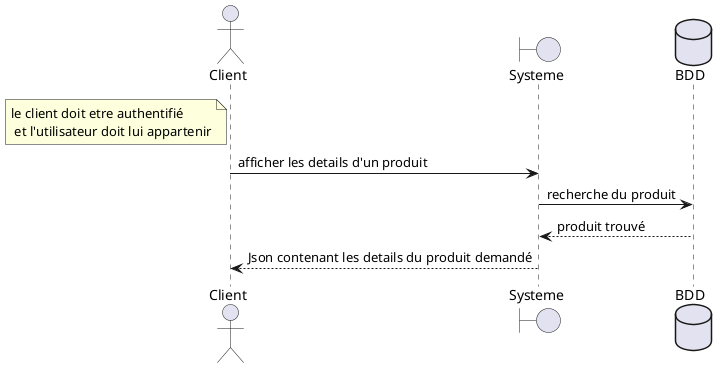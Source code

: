 @startuml lister_les_produits

actor Client
boundary Systeme
database BDD

note left of Client: le client doit etre authentifié \n et l'utilisateur doit lui appartenir

Client -> Systeme: afficher les details d'un produit
Systeme -> BDD: recherche du produit
BDD --> Systeme : produit trouvé
Systeme --> Client: Json contenant les details du produit demandé

@enduml